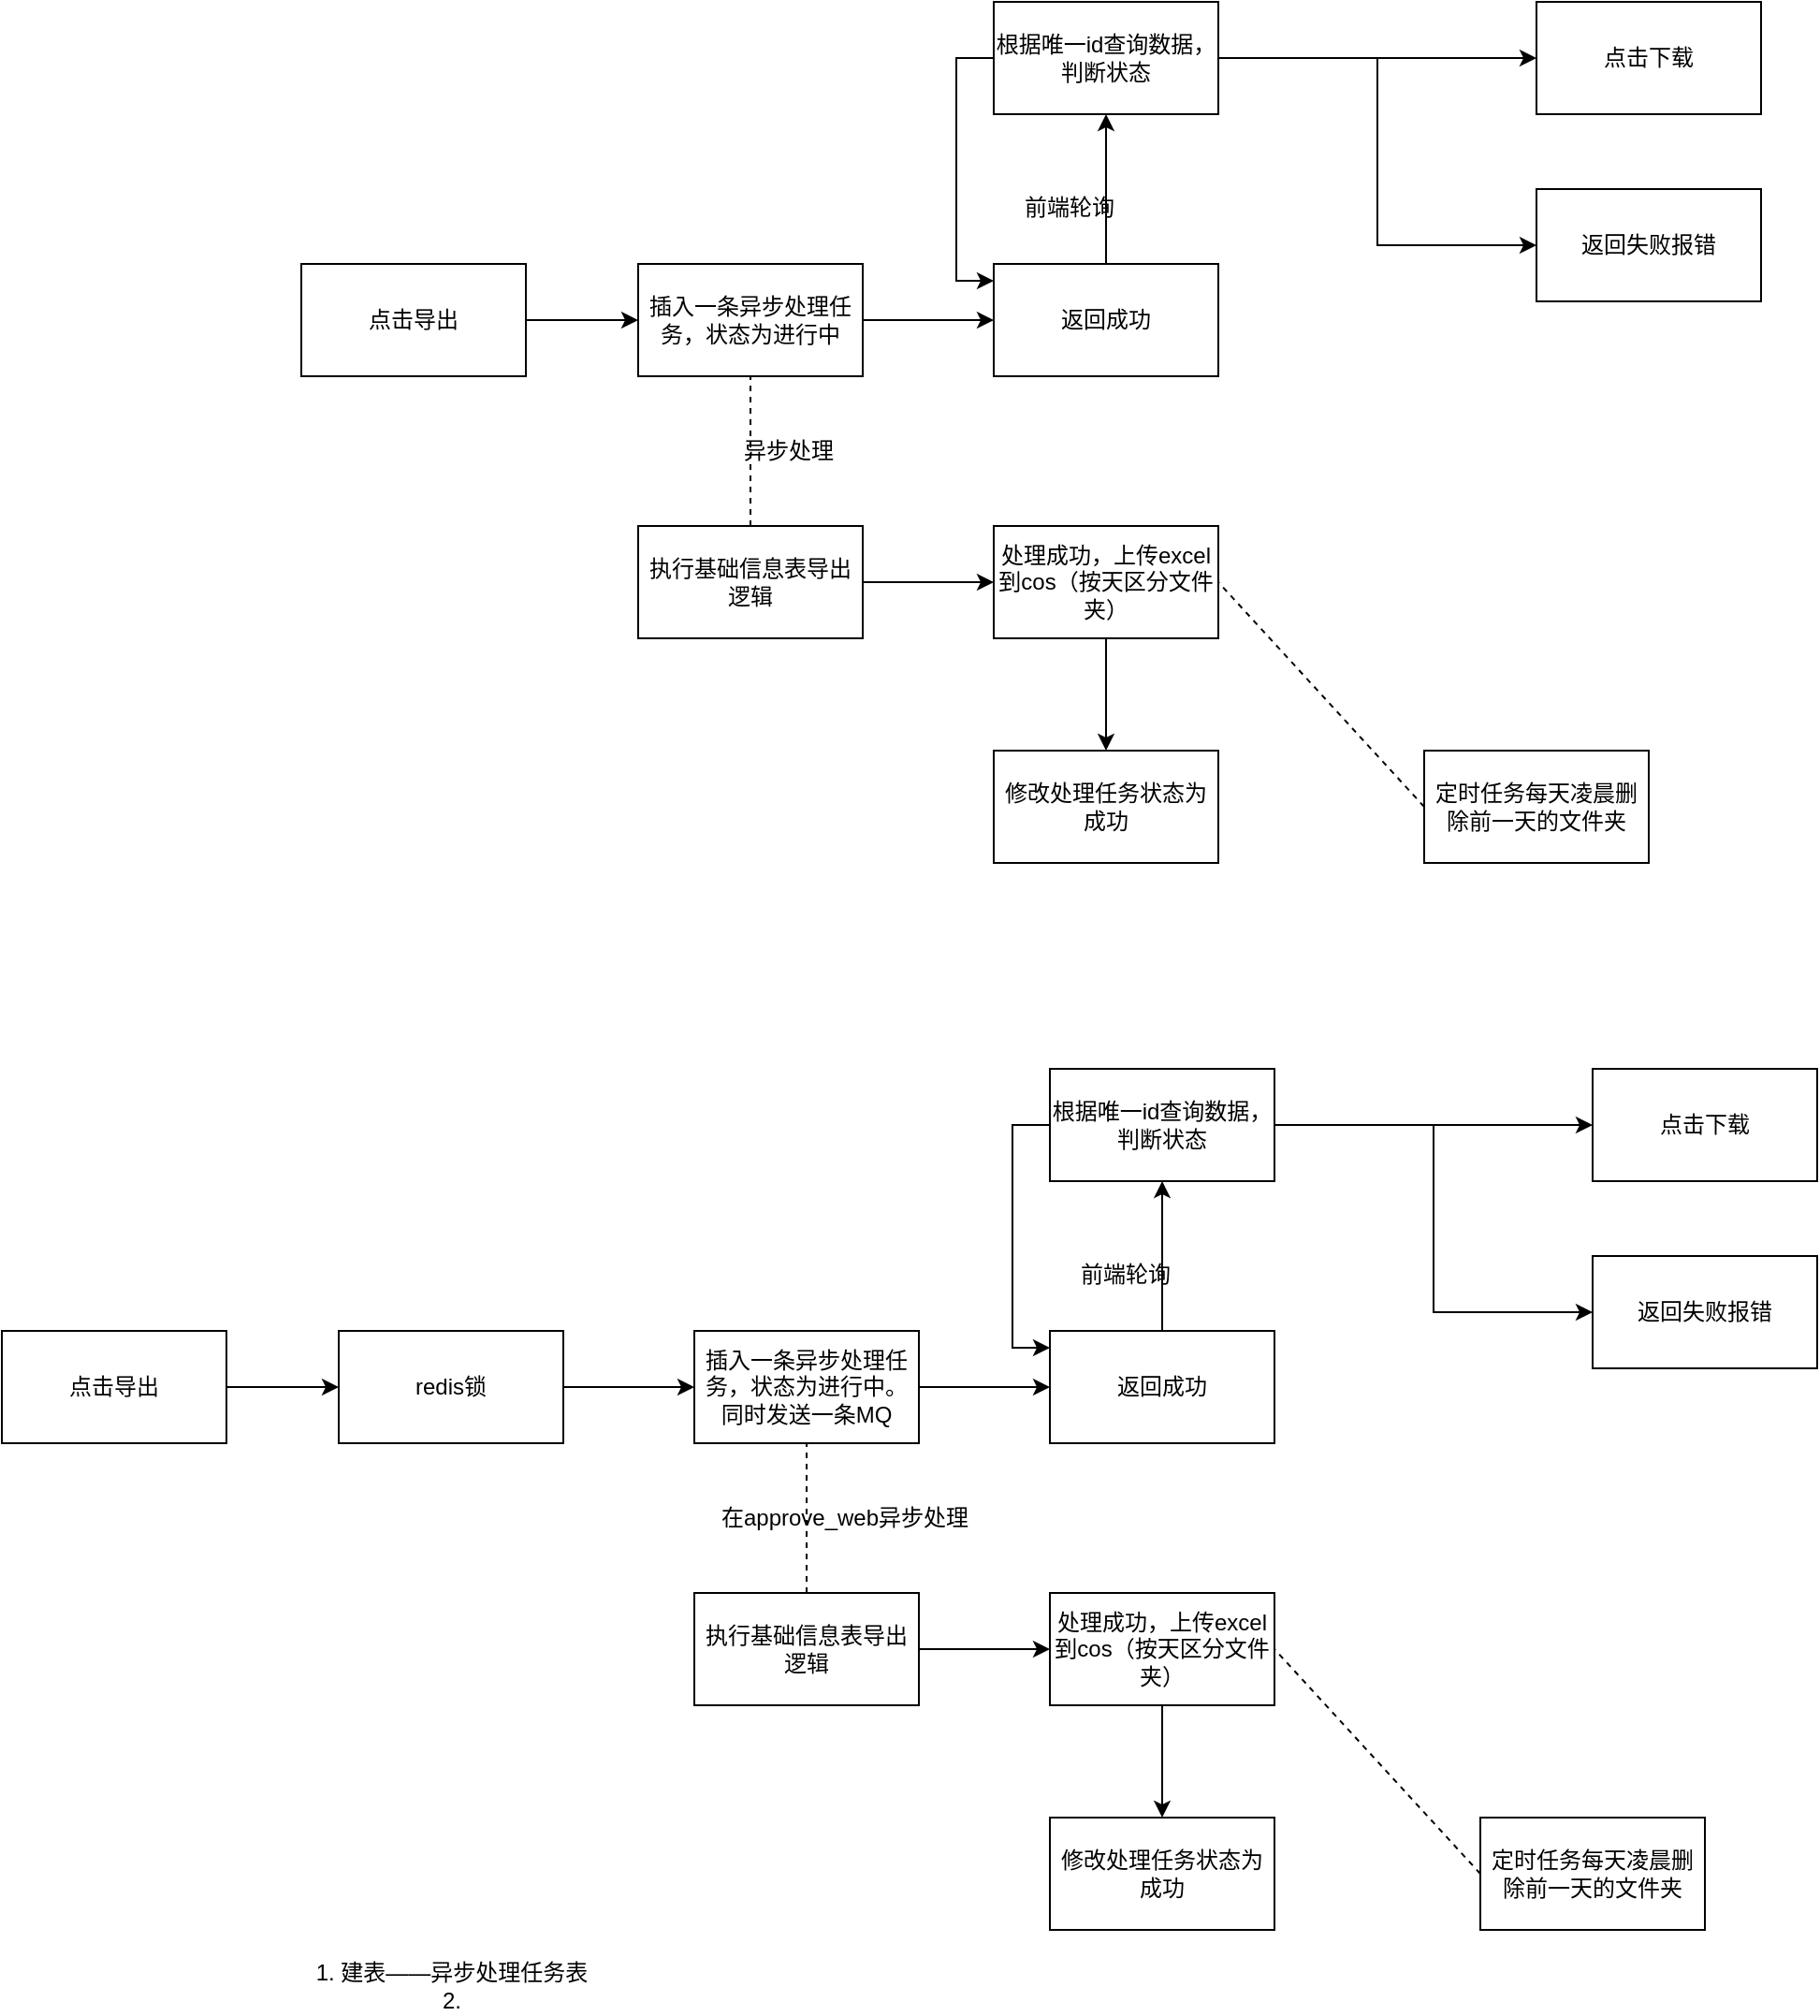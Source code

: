 <mxfile version="14.6.0" type="github">
  <diagram id="HrRhx5yN_iqk0GomWMN3" name="第 1 页">
    <mxGraphModel dx="3028" dy="451" grid="1" gridSize="10" guides="1" tooltips="1" connect="1" arrows="1" fold="1" page="1" pageScale="1" pageWidth="1920" pageHeight="1200" math="0" shadow="0">
      <root>
        <mxCell id="0" />
        <mxCell id="1" parent="0" />
        <mxCell id="EPZCTNfuwa29dTdAX0f7-6" style="edgeStyle=orthogonalEdgeStyle;rounded=0;orthogonalLoop=1;jettySize=auto;html=1;entryX=0;entryY=0.5;entryDx=0;entryDy=0;" edge="1" parent="1" source="EPZCTNfuwa29dTdAX0f7-2" target="EPZCTNfuwa29dTdAX0f7-5">
          <mxGeometry relative="1" as="geometry" />
        </mxCell>
        <mxCell id="EPZCTNfuwa29dTdAX0f7-2" value="点击导出" style="whiteSpace=wrap;html=1;" vertex="1" parent="1">
          <mxGeometry x="70" y="300" width="120" height="60" as="geometry" />
        </mxCell>
        <mxCell id="EPZCTNfuwa29dTdAX0f7-24" value="" style="edgeStyle=orthogonalEdgeStyle;rounded=0;orthogonalLoop=1;jettySize=auto;html=1;" edge="1" parent="1" source="EPZCTNfuwa29dTdAX0f7-3" target="EPZCTNfuwa29dTdAX0f7-23">
          <mxGeometry relative="1" as="geometry" />
        </mxCell>
        <mxCell id="EPZCTNfuwa29dTdAX0f7-3" value="返回成功" style="whiteSpace=wrap;html=1;" vertex="1" parent="1">
          <mxGeometry x="440" y="300" width="120" height="60" as="geometry" />
        </mxCell>
        <mxCell id="EPZCTNfuwa29dTdAX0f7-7" style="edgeStyle=orthogonalEdgeStyle;rounded=0;orthogonalLoop=1;jettySize=auto;html=1;entryX=0;entryY=0.5;entryDx=0;entryDy=0;" edge="1" parent="1" source="EPZCTNfuwa29dTdAX0f7-5" target="EPZCTNfuwa29dTdAX0f7-3">
          <mxGeometry relative="1" as="geometry" />
        </mxCell>
        <mxCell id="EPZCTNfuwa29dTdAX0f7-5" value="插入一条异步处理任务，状态为进行中" style="whiteSpace=wrap;html=1;" vertex="1" parent="1">
          <mxGeometry x="250" y="300" width="120" height="60" as="geometry" />
        </mxCell>
        <mxCell id="EPZCTNfuwa29dTdAX0f7-13" style="edgeStyle=orthogonalEdgeStyle;rounded=0;orthogonalLoop=1;jettySize=auto;html=1;entryX=0;entryY=0.5;entryDx=0;entryDy=0;" edge="1" parent="1" source="EPZCTNfuwa29dTdAX0f7-8" target="EPZCTNfuwa29dTdAX0f7-12">
          <mxGeometry relative="1" as="geometry" />
        </mxCell>
        <mxCell id="EPZCTNfuwa29dTdAX0f7-8" value="执行基础信息表导出逻辑" style="whiteSpace=wrap;html=1;" vertex="1" parent="1">
          <mxGeometry x="250" y="440" width="120" height="60" as="geometry" />
        </mxCell>
        <mxCell id="EPZCTNfuwa29dTdAX0f7-10" value="" style="endArrow=none;dashed=1;html=1;entryX=0.5;entryY=1;entryDx=0;entryDy=0;exitX=0.5;exitY=0;exitDx=0;exitDy=0;" edge="1" parent="1" source="EPZCTNfuwa29dTdAX0f7-8" target="EPZCTNfuwa29dTdAX0f7-5">
          <mxGeometry width="50" height="50" relative="1" as="geometry">
            <mxPoint x="160" y="450" as="sourcePoint" />
            <mxPoint x="210" y="400" as="targetPoint" />
          </mxGeometry>
        </mxCell>
        <mxCell id="EPZCTNfuwa29dTdAX0f7-11" value="异步处理" style="text;html=1;align=center;verticalAlign=middle;resizable=0;points=[];autosize=1;strokeColor=none;" vertex="1" parent="1">
          <mxGeometry x="300" y="390" width="60" height="20" as="geometry" />
        </mxCell>
        <mxCell id="EPZCTNfuwa29dTdAX0f7-15" style="edgeStyle=orthogonalEdgeStyle;rounded=0;orthogonalLoop=1;jettySize=auto;html=1;" edge="1" parent="1" source="EPZCTNfuwa29dTdAX0f7-12" target="EPZCTNfuwa29dTdAX0f7-14">
          <mxGeometry relative="1" as="geometry" />
        </mxCell>
        <mxCell id="EPZCTNfuwa29dTdAX0f7-12" value="处理成功，上传excel到cos（按天区分文件夹）" style="rounded=0;whiteSpace=wrap;html=1;" vertex="1" parent="1">
          <mxGeometry x="440" y="440" width="120" height="60" as="geometry" />
        </mxCell>
        <mxCell id="EPZCTNfuwa29dTdAX0f7-14" value="修改处理任务状态为成功" style="rounded=0;whiteSpace=wrap;html=1;" vertex="1" parent="1">
          <mxGeometry x="440" y="560" width="120" height="60" as="geometry" />
        </mxCell>
        <mxCell id="EPZCTNfuwa29dTdAX0f7-21" value="定时任务每天凌晨删除前一天的文件夹" style="rounded=0;whiteSpace=wrap;html=1;" vertex="1" parent="1">
          <mxGeometry x="670" y="560" width="120" height="60" as="geometry" />
        </mxCell>
        <mxCell id="EPZCTNfuwa29dTdAX0f7-22" value="" style="endArrow=none;dashed=1;html=1;entryX=1;entryY=0.5;entryDx=0;entryDy=0;exitX=0;exitY=0.5;exitDx=0;exitDy=0;" edge="1" parent="1" source="EPZCTNfuwa29dTdAX0f7-21" target="EPZCTNfuwa29dTdAX0f7-12">
          <mxGeometry width="50" height="50" relative="1" as="geometry">
            <mxPoint x="690" y="570" as="sourcePoint" />
            <mxPoint x="320" y="370" as="targetPoint" />
          </mxGeometry>
        </mxCell>
        <mxCell id="EPZCTNfuwa29dTdAX0f7-26" style="edgeStyle=orthogonalEdgeStyle;rounded=0;orthogonalLoop=1;jettySize=auto;html=1;entryX=0;entryY=0.15;entryDx=0;entryDy=0;entryPerimeter=0;exitX=0;exitY=0.5;exitDx=0;exitDy=0;" edge="1" parent="1" source="EPZCTNfuwa29dTdAX0f7-23" target="EPZCTNfuwa29dTdAX0f7-3">
          <mxGeometry relative="1" as="geometry" />
        </mxCell>
        <mxCell id="EPZCTNfuwa29dTdAX0f7-27" style="edgeStyle=orthogonalEdgeStyle;rounded=0;orthogonalLoop=1;jettySize=auto;html=1;entryX=0;entryY=0.5;entryDx=0;entryDy=0;" edge="1" parent="1" source="EPZCTNfuwa29dTdAX0f7-23" target="EPZCTNfuwa29dTdAX0f7-28">
          <mxGeometry relative="1" as="geometry" />
        </mxCell>
        <mxCell id="EPZCTNfuwa29dTdAX0f7-30" style="edgeStyle=orthogonalEdgeStyle;rounded=0;orthogonalLoop=1;jettySize=auto;html=1;entryX=0;entryY=0.5;entryDx=0;entryDy=0;" edge="1" parent="1" source="EPZCTNfuwa29dTdAX0f7-23" target="EPZCTNfuwa29dTdAX0f7-29">
          <mxGeometry relative="1" as="geometry" />
        </mxCell>
        <mxCell id="EPZCTNfuwa29dTdAX0f7-23" value="根据唯一id查询数据，判断状态" style="whiteSpace=wrap;html=1;" vertex="1" parent="1">
          <mxGeometry x="440" y="160" width="120" height="60" as="geometry" />
        </mxCell>
        <mxCell id="EPZCTNfuwa29dTdAX0f7-25" value="前端轮询" style="text;html=1;align=center;verticalAlign=middle;resizable=0;points=[];autosize=1;strokeColor=none;" vertex="1" parent="1">
          <mxGeometry x="450" y="260" width="60" height="20" as="geometry" />
        </mxCell>
        <mxCell id="EPZCTNfuwa29dTdAX0f7-28" value="点击下载" style="whiteSpace=wrap;html=1;" vertex="1" parent="1">
          <mxGeometry x="730" y="160" width="120" height="60" as="geometry" />
        </mxCell>
        <mxCell id="EPZCTNfuwa29dTdAX0f7-29" value="返回失败报错" style="whiteSpace=wrap;html=1;" vertex="1" parent="1">
          <mxGeometry x="730" y="260" width="120" height="60" as="geometry" />
        </mxCell>
        <mxCell id="EPZCTNfuwa29dTdAX0f7-33" style="edgeStyle=orthogonalEdgeStyle;rounded=0;orthogonalLoop=1;jettySize=auto;html=1;entryX=0;entryY=0.5;entryDx=0;entryDy=0;" edge="1" parent="1" source="EPZCTNfuwa29dTdAX0f7-34" target="EPZCTNfuwa29dTdAX0f7-56">
          <mxGeometry relative="1" as="geometry" />
        </mxCell>
        <mxCell id="EPZCTNfuwa29dTdAX0f7-34" value="点击导出" style="whiteSpace=wrap;html=1;" vertex="1" parent="1">
          <mxGeometry x="-90" y="870" width="120" height="60" as="geometry" />
        </mxCell>
        <mxCell id="EPZCTNfuwa29dTdAX0f7-35" value="" style="edgeStyle=orthogonalEdgeStyle;rounded=0;orthogonalLoop=1;jettySize=auto;html=1;" edge="1" parent="1" source="EPZCTNfuwa29dTdAX0f7-36" target="EPZCTNfuwa29dTdAX0f7-51">
          <mxGeometry relative="1" as="geometry" />
        </mxCell>
        <mxCell id="EPZCTNfuwa29dTdAX0f7-36" value="返回成功" style="whiteSpace=wrap;html=1;" vertex="1" parent="1">
          <mxGeometry x="470" y="870" width="120" height="60" as="geometry" />
        </mxCell>
        <mxCell id="EPZCTNfuwa29dTdAX0f7-37" style="edgeStyle=orthogonalEdgeStyle;rounded=0;orthogonalLoop=1;jettySize=auto;html=1;entryX=0;entryY=0.5;entryDx=0;entryDy=0;" edge="1" parent="1" source="EPZCTNfuwa29dTdAX0f7-38" target="EPZCTNfuwa29dTdAX0f7-36">
          <mxGeometry relative="1" as="geometry" />
        </mxCell>
        <mxCell id="EPZCTNfuwa29dTdAX0f7-38" value="插入一条异步处理任务，状态为进行中。同时发送一条MQ" style="whiteSpace=wrap;html=1;" vertex="1" parent="1">
          <mxGeometry x="280" y="870" width="120" height="60" as="geometry" />
        </mxCell>
        <mxCell id="EPZCTNfuwa29dTdAX0f7-39" style="edgeStyle=orthogonalEdgeStyle;rounded=0;orthogonalLoop=1;jettySize=auto;html=1;entryX=0;entryY=0.5;entryDx=0;entryDy=0;" edge="1" parent="1" source="EPZCTNfuwa29dTdAX0f7-40" target="EPZCTNfuwa29dTdAX0f7-44">
          <mxGeometry relative="1" as="geometry" />
        </mxCell>
        <mxCell id="EPZCTNfuwa29dTdAX0f7-40" value="执行基础信息表导出逻辑" style="whiteSpace=wrap;html=1;" vertex="1" parent="1">
          <mxGeometry x="280" y="1010" width="120" height="60" as="geometry" />
        </mxCell>
        <mxCell id="EPZCTNfuwa29dTdAX0f7-41" value="" style="endArrow=none;dashed=1;html=1;entryX=0.5;entryY=1;entryDx=0;entryDy=0;exitX=0.5;exitY=0;exitDx=0;exitDy=0;" edge="1" parent="1" source="EPZCTNfuwa29dTdAX0f7-40" target="EPZCTNfuwa29dTdAX0f7-38">
          <mxGeometry width="50" height="50" relative="1" as="geometry">
            <mxPoint x="190" y="1020" as="sourcePoint" />
            <mxPoint x="240" y="970" as="targetPoint" />
          </mxGeometry>
        </mxCell>
        <mxCell id="EPZCTNfuwa29dTdAX0f7-42" value="在approve_web异步处理" style="text;html=1;align=center;verticalAlign=middle;resizable=0;points=[];autosize=1;strokeColor=none;" vertex="1" parent="1">
          <mxGeometry x="285" y="960" width="150" height="20" as="geometry" />
        </mxCell>
        <mxCell id="EPZCTNfuwa29dTdAX0f7-43" style="edgeStyle=orthogonalEdgeStyle;rounded=0;orthogonalLoop=1;jettySize=auto;html=1;" edge="1" parent="1" source="EPZCTNfuwa29dTdAX0f7-44" target="EPZCTNfuwa29dTdAX0f7-45">
          <mxGeometry relative="1" as="geometry" />
        </mxCell>
        <mxCell id="EPZCTNfuwa29dTdAX0f7-44" value="处理成功，上传excel到cos（按天区分文件夹）" style="rounded=0;whiteSpace=wrap;html=1;" vertex="1" parent="1">
          <mxGeometry x="470" y="1010" width="120" height="60" as="geometry" />
        </mxCell>
        <mxCell id="EPZCTNfuwa29dTdAX0f7-45" value="修改处理任务状态为成功" style="rounded=0;whiteSpace=wrap;html=1;" vertex="1" parent="1">
          <mxGeometry x="470" y="1130" width="120" height="60" as="geometry" />
        </mxCell>
        <mxCell id="EPZCTNfuwa29dTdAX0f7-46" value="定时任务每天凌晨删除前一天的文件夹" style="rounded=0;whiteSpace=wrap;html=1;" vertex="1" parent="1">
          <mxGeometry x="700" y="1130" width="120" height="60" as="geometry" />
        </mxCell>
        <mxCell id="EPZCTNfuwa29dTdAX0f7-47" value="" style="endArrow=none;dashed=1;html=1;entryX=1;entryY=0.5;entryDx=0;entryDy=0;exitX=0;exitY=0.5;exitDx=0;exitDy=0;" edge="1" parent="1" source="EPZCTNfuwa29dTdAX0f7-46" target="EPZCTNfuwa29dTdAX0f7-44">
          <mxGeometry width="50" height="50" relative="1" as="geometry">
            <mxPoint x="720" y="1140" as="sourcePoint" />
            <mxPoint x="350" y="940" as="targetPoint" />
          </mxGeometry>
        </mxCell>
        <mxCell id="EPZCTNfuwa29dTdAX0f7-48" style="edgeStyle=orthogonalEdgeStyle;rounded=0;orthogonalLoop=1;jettySize=auto;html=1;entryX=0;entryY=0.15;entryDx=0;entryDy=0;entryPerimeter=0;exitX=0;exitY=0.5;exitDx=0;exitDy=0;" edge="1" parent="1" source="EPZCTNfuwa29dTdAX0f7-51" target="EPZCTNfuwa29dTdAX0f7-36">
          <mxGeometry relative="1" as="geometry" />
        </mxCell>
        <mxCell id="EPZCTNfuwa29dTdAX0f7-49" style="edgeStyle=orthogonalEdgeStyle;rounded=0;orthogonalLoop=1;jettySize=auto;html=1;entryX=0;entryY=0.5;entryDx=0;entryDy=0;" edge="1" parent="1" source="EPZCTNfuwa29dTdAX0f7-51" target="EPZCTNfuwa29dTdAX0f7-53">
          <mxGeometry relative="1" as="geometry" />
        </mxCell>
        <mxCell id="EPZCTNfuwa29dTdAX0f7-50" style="edgeStyle=orthogonalEdgeStyle;rounded=0;orthogonalLoop=1;jettySize=auto;html=1;entryX=0;entryY=0.5;entryDx=0;entryDy=0;" edge="1" parent="1" source="EPZCTNfuwa29dTdAX0f7-51" target="EPZCTNfuwa29dTdAX0f7-54">
          <mxGeometry relative="1" as="geometry" />
        </mxCell>
        <mxCell id="EPZCTNfuwa29dTdAX0f7-51" value="根据唯一id查询数据，判断状态" style="whiteSpace=wrap;html=1;" vertex="1" parent="1">
          <mxGeometry x="470" y="730" width="120" height="60" as="geometry" />
        </mxCell>
        <mxCell id="EPZCTNfuwa29dTdAX0f7-52" value="前端轮询" style="text;html=1;align=center;verticalAlign=middle;resizable=0;points=[];autosize=1;strokeColor=none;" vertex="1" parent="1">
          <mxGeometry x="480" y="830" width="60" height="20" as="geometry" />
        </mxCell>
        <mxCell id="EPZCTNfuwa29dTdAX0f7-53" value="点击下载" style="whiteSpace=wrap;html=1;" vertex="1" parent="1">
          <mxGeometry x="760" y="730" width="120" height="60" as="geometry" />
        </mxCell>
        <mxCell id="EPZCTNfuwa29dTdAX0f7-54" value="返回失败报错" style="whiteSpace=wrap;html=1;" vertex="1" parent="1">
          <mxGeometry x="760" y="830" width="120" height="60" as="geometry" />
        </mxCell>
        <mxCell id="EPZCTNfuwa29dTdAX0f7-55" value="&lt;div&gt;1. 建表——异步处理任务表&lt;/div&gt;&lt;div&gt;2. &lt;br&gt;&lt;/div&gt;" style="text;html=1;align=center;verticalAlign=middle;resizable=0;points=[];autosize=1;strokeColor=none;" vertex="1" parent="1">
          <mxGeometry x="70" y="1205" width="160" height="30" as="geometry" />
        </mxCell>
        <mxCell id="EPZCTNfuwa29dTdAX0f7-57" style="edgeStyle=orthogonalEdgeStyle;rounded=0;orthogonalLoop=1;jettySize=auto;html=1;entryX=0;entryY=0.5;entryDx=0;entryDy=0;" edge="1" parent="1" source="EPZCTNfuwa29dTdAX0f7-56" target="EPZCTNfuwa29dTdAX0f7-38">
          <mxGeometry relative="1" as="geometry" />
        </mxCell>
        <mxCell id="EPZCTNfuwa29dTdAX0f7-56" value="redis锁" style="whiteSpace=wrap;html=1;" vertex="1" parent="1">
          <mxGeometry x="90" y="870" width="120" height="60" as="geometry" />
        </mxCell>
      </root>
    </mxGraphModel>
  </diagram>
</mxfile>
